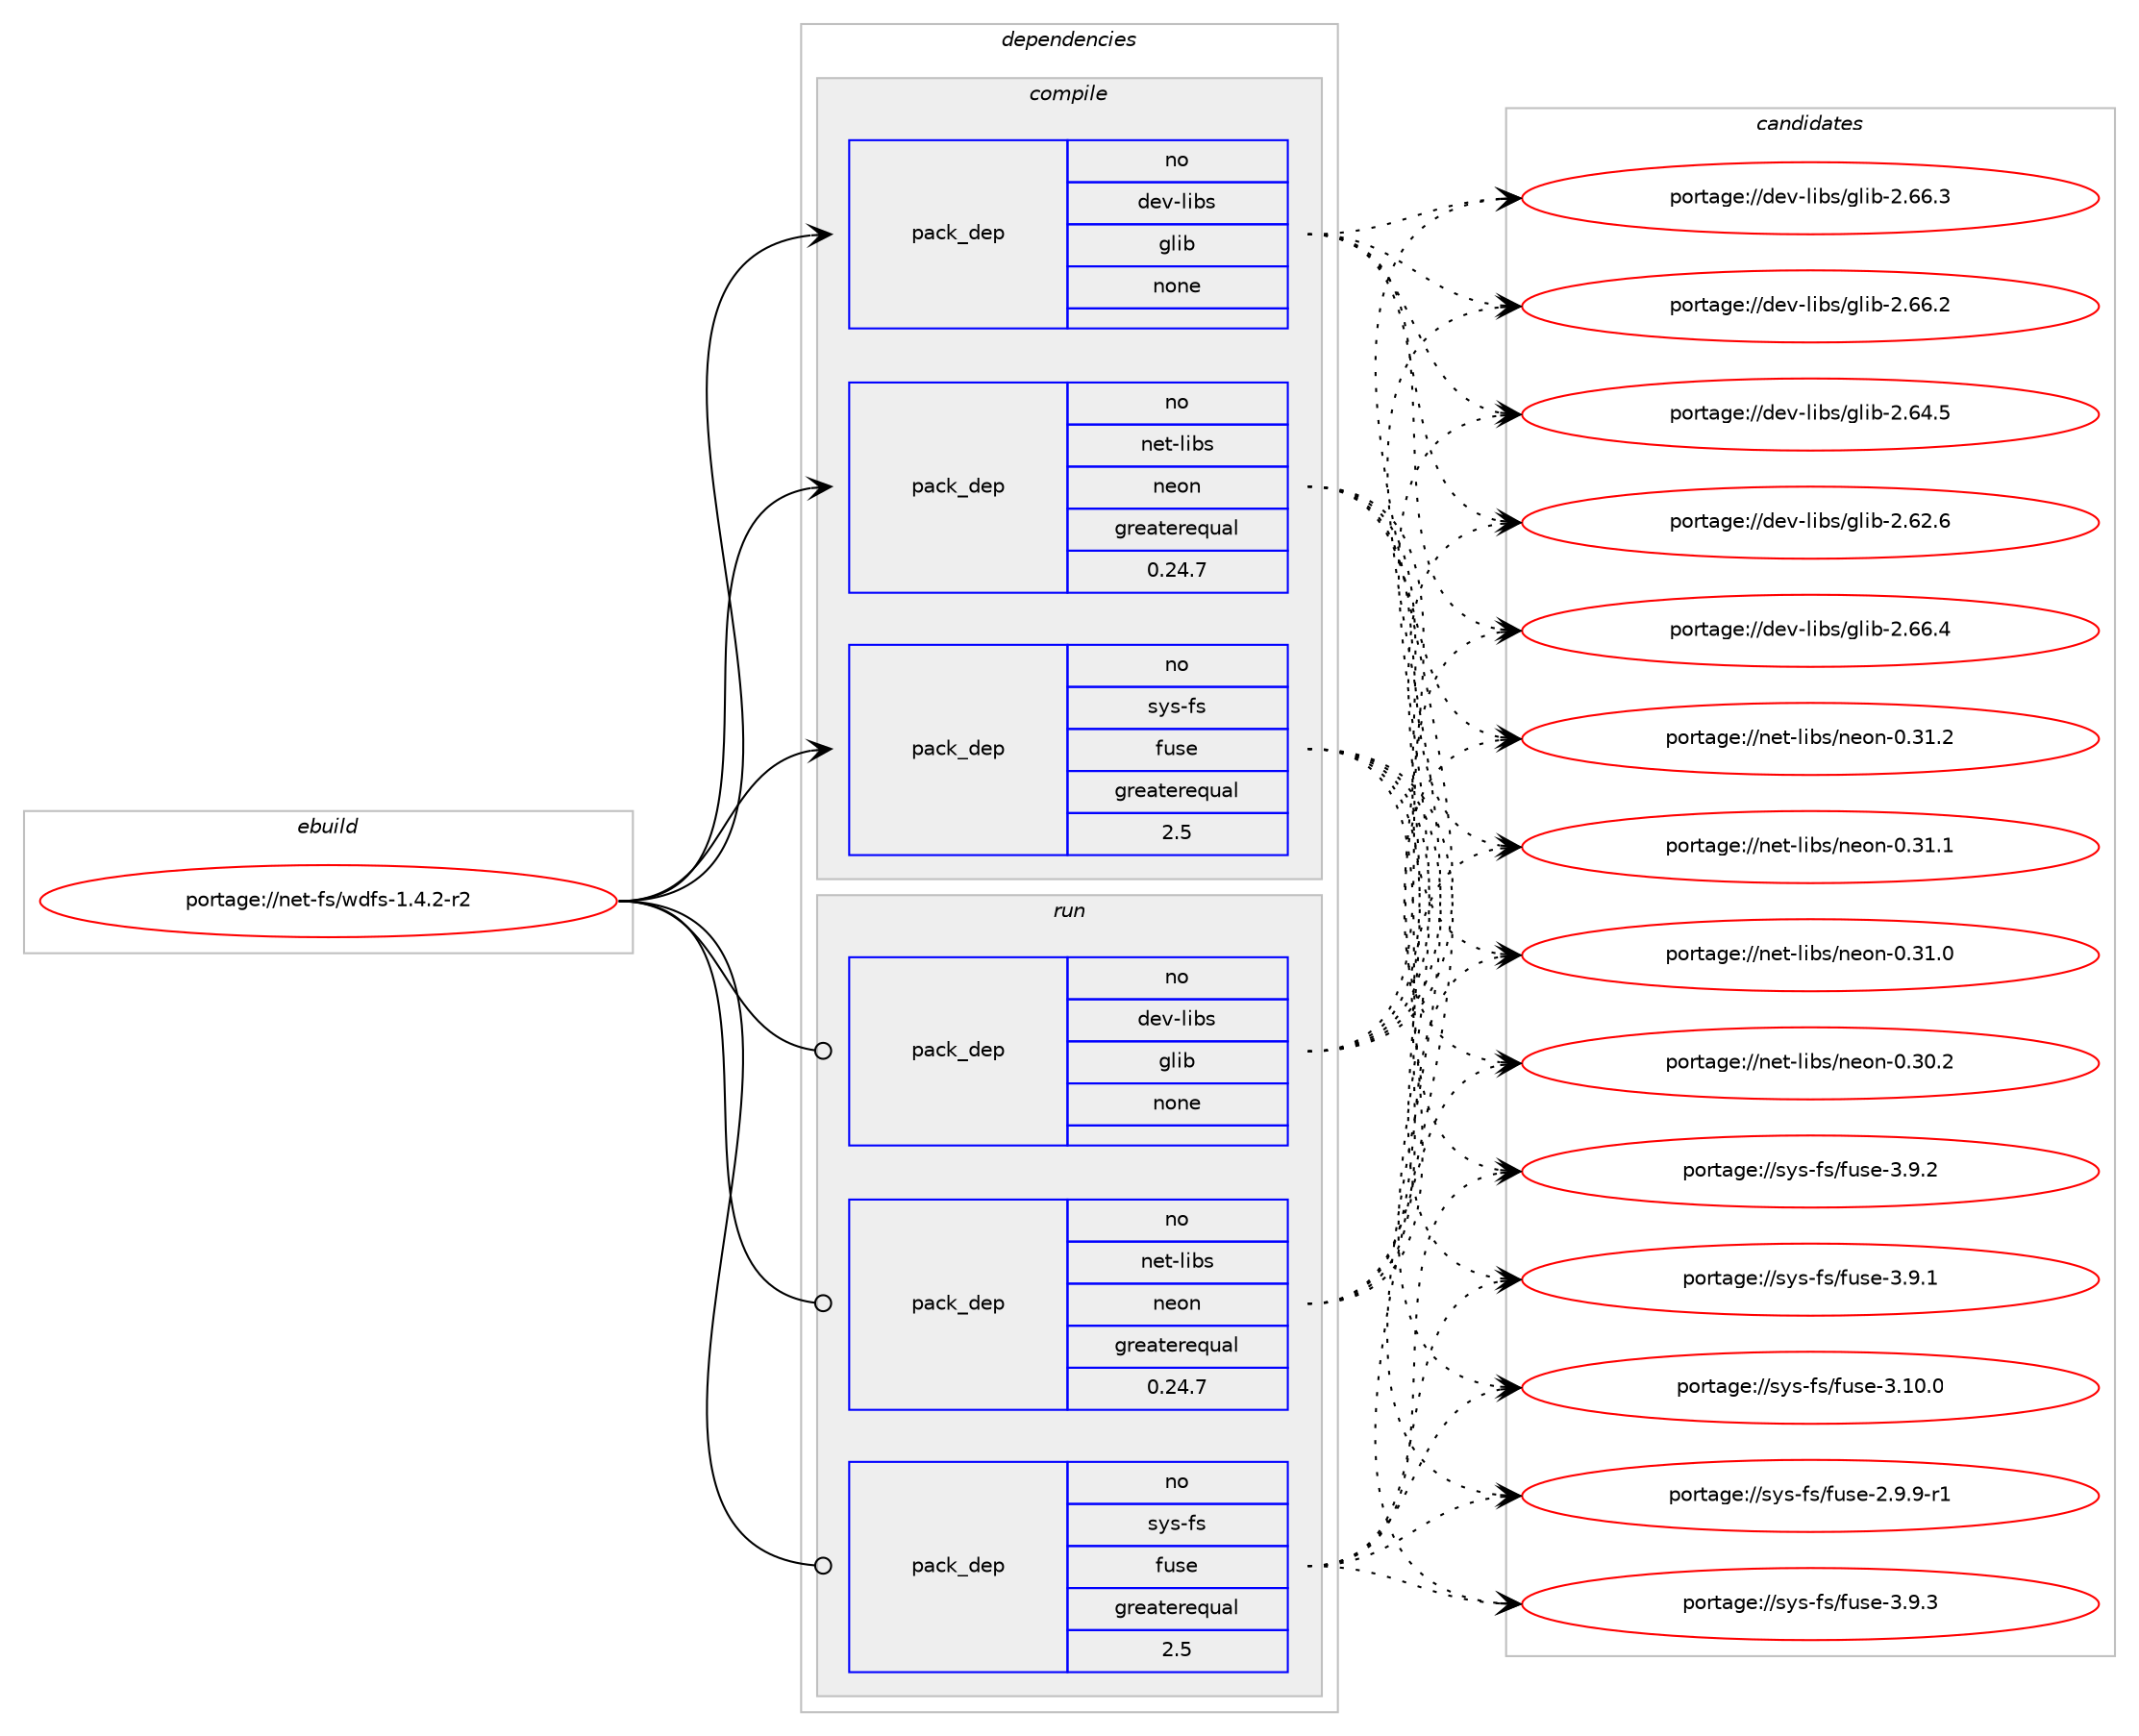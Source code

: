 digraph prolog {

# *************
# Graph options
# *************

newrank=true;
concentrate=true;
compound=true;
graph [rankdir=LR,fontname=Helvetica,fontsize=10,ranksep=1.5];#, ranksep=2.5, nodesep=0.2];
edge  [arrowhead=vee];
node  [fontname=Helvetica,fontsize=10];

# **********
# The ebuild
# **********

subgraph cluster_leftcol {
color=gray;
rank=same;
label=<<i>ebuild</i>>;
id [label="portage://net-fs/wdfs-1.4.2-r2", color=red, width=4, href="../net-fs/wdfs-1.4.2-r2.svg"];
}

# ****************
# The dependencies
# ****************

subgraph cluster_midcol {
color=gray;
label=<<i>dependencies</i>>;
subgraph cluster_compile {
fillcolor="#eeeeee";
style=filled;
label=<<i>compile</i>>;
subgraph pack8311 {
dependency11967 [label=<<TABLE BORDER="0" CELLBORDER="1" CELLSPACING="0" CELLPADDING="4" WIDTH="220"><TR><TD ROWSPAN="6" CELLPADDING="30">pack_dep</TD></TR><TR><TD WIDTH="110">no</TD></TR><TR><TD>dev-libs</TD></TR><TR><TD>glib</TD></TR><TR><TD>none</TD></TR><TR><TD></TD></TR></TABLE>>, shape=none, color=blue];
}
id:e -> dependency11967:w [weight=20,style="solid",arrowhead="vee"];
subgraph pack8312 {
dependency11968 [label=<<TABLE BORDER="0" CELLBORDER="1" CELLSPACING="0" CELLPADDING="4" WIDTH="220"><TR><TD ROWSPAN="6" CELLPADDING="30">pack_dep</TD></TR><TR><TD WIDTH="110">no</TD></TR><TR><TD>net-libs</TD></TR><TR><TD>neon</TD></TR><TR><TD>greaterequal</TD></TR><TR><TD>0.24.7</TD></TR></TABLE>>, shape=none, color=blue];
}
id:e -> dependency11968:w [weight=20,style="solid",arrowhead="vee"];
subgraph pack8313 {
dependency11969 [label=<<TABLE BORDER="0" CELLBORDER="1" CELLSPACING="0" CELLPADDING="4" WIDTH="220"><TR><TD ROWSPAN="6" CELLPADDING="30">pack_dep</TD></TR><TR><TD WIDTH="110">no</TD></TR><TR><TD>sys-fs</TD></TR><TR><TD>fuse</TD></TR><TR><TD>greaterequal</TD></TR><TR><TD>2.5</TD></TR></TABLE>>, shape=none, color=blue];
}
id:e -> dependency11969:w [weight=20,style="solid",arrowhead="vee"];
}
subgraph cluster_compileandrun {
fillcolor="#eeeeee";
style=filled;
label=<<i>compile and run</i>>;
}
subgraph cluster_run {
fillcolor="#eeeeee";
style=filled;
label=<<i>run</i>>;
subgraph pack8314 {
dependency11970 [label=<<TABLE BORDER="0" CELLBORDER="1" CELLSPACING="0" CELLPADDING="4" WIDTH="220"><TR><TD ROWSPAN="6" CELLPADDING="30">pack_dep</TD></TR><TR><TD WIDTH="110">no</TD></TR><TR><TD>dev-libs</TD></TR><TR><TD>glib</TD></TR><TR><TD>none</TD></TR><TR><TD></TD></TR></TABLE>>, shape=none, color=blue];
}
id:e -> dependency11970:w [weight=20,style="solid",arrowhead="odot"];
subgraph pack8315 {
dependency11971 [label=<<TABLE BORDER="0" CELLBORDER="1" CELLSPACING="0" CELLPADDING="4" WIDTH="220"><TR><TD ROWSPAN="6" CELLPADDING="30">pack_dep</TD></TR><TR><TD WIDTH="110">no</TD></TR><TR><TD>net-libs</TD></TR><TR><TD>neon</TD></TR><TR><TD>greaterequal</TD></TR><TR><TD>0.24.7</TD></TR></TABLE>>, shape=none, color=blue];
}
id:e -> dependency11971:w [weight=20,style="solid",arrowhead="odot"];
subgraph pack8316 {
dependency11972 [label=<<TABLE BORDER="0" CELLBORDER="1" CELLSPACING="0" CELLPADDING="4" WIDTH="220"><TR><TD ROWSPAN="6" CELLPADDING="30">pack_dep</TD></TR><TR><TD WIDTH="110">no</TD></TR><TR><TD>sys-fs</TD></TR><TR><TD>fuse</TD></TR><TR><TD>greaterequal</TD></TR><TR><TD>2.5</TD></TR></TABLE>>, shape=none, color=blue];
}
id:e -> dependency11972:w [weight=20,style="solid",arrowhead="odot"];
}
}

# **************
# The candidates
# **************

subgraph cluster_choices {
rank=same;
color=gray;
label=<<i>candidates</i>>;

subgraph choice8311 {
color=black;
nodesep=1;
choice1001011184510810598115471031081059845504654544652 [label="portage://dev-libs/glib-2.66.4", color=red, width=4,href="../dev-libs/glib-2.66.4.svg"];
choice1001011184510810598115471031081059845504654544651 [label="portage://dev-libs/glib-2.66.3", color=red, width=4,href="../dev-libs/glib-2.66.3.svg"];
choice1001011184510810598115471031081059845504654544650 [label="portage://dev-libs/glib-2.66.2", color=red, width=4,href="../dev-libs/glib-2.66.2.svg"];
choice1001011184510810598115471031081059845504654524653 [label="portage://dev-libs/glib-2.64.5", color=red, width=4,href="../dev-libs/glib-2.64.5.svg"];
choice1001011184510810598115471031081059845504654504654 [label="portage://dev-libs/glib-2.62.6", color=red, width=4,href="../dev-libs/glib-2.62.6.svg"];
dependency11967:e -> choice1001011184510810598115471031081059845504654544652:w [style=dotted,weight="100"];
dependency11967:e -> choice1001011184510810598115471031081059845504654544651:w [style=dotted,weight="100"];
dependency11967:e -> choice1001011184510810598115471031081059845504654544650:w [style=dotted,weight="100"];
dependency11967:e -> choice1001011184510810598115471031081059845504654524653:w [style=dotted,weight="100"];
dependency11967:e -> choice1001011184510810598115471031081059845504654504654:w [style=dotted,weight="100"];
}
subgraph choice8312 {
color=black;
nodesep=1;
choice11010111645108105981154711010111111045484651494650 [label="portage://net-libs/neon-0.31.2", color=red, width=4,href="../net-libs/neon-0.31.2.svg"];
choice11010111645108105981154711010111111045484651494649 [label="portage://net-libs/neon-0.31.1", color=red, width=4,href="../net-libs/neon-0.31.1.svg"];
choice11010111645108105981154711010111111045484651494648 [label="portage://net-libs/neon-0.31.0", color=red, width=4,href="../net-libs/neon-0.31.0.svg"];
choice11010111645108105981154711010111111045484651484650 [label="portage://net-libs/neon-0.30.2", color=red, width=4,href="../net-libs/neon-0.30.2.svg"];
dependency11968:e -> choice11010111645108105981154711010111111045484651494650:w [style=dotted,weight="100"];
dependency11968:e -> choice11010111645108105981154711010111111045484651494649:w [style=dotted,weight="100"];
dependency11968:e -> choice11010111645108105981154711010111111045484651494648:w [style=dotted,weight="100"];
dependency11968:e -> choice11010111645108105981154711010111111045484651484650:w [style=dotted,weight="100"];
}
subgraph choice8313 {
color=black;
nodesep=1;
choice1151211154510211547102117115101455146574651 [label="portage://sys-fs/fuse-3.9.3", color=red, width=4,href="../sys-fs/fuse-3.9.3.svg"];
choice1151211154510211547102117115101455146574650 [label="portage://sys-fs/fuse-3.9.2", color=red, width=4,href="../sys-fs/fuse-3.9.2.svg"];
choice1151211154510211547102117115101455146574649 [label="portage://sys-fs/fuse-3.9.1", color=red, width=4,href="../sys-fs/fuse-3.9.1.svg"];
choice115121115451021154710211711510145514649484648 [label="portage://sys-fs/fuse-3.10.0", color=red, width=4,href="../sys-fs/fuse-3.10.0.svg"];
choice11512111545102115471021171151014550465746574511449 [label="portage://sys-fs/fuse-2.9.9-r1", color=red, width=4,href="../sys-fs/fuse-2.9.9-r1.svg"];
dependency11969:e -> choice1151211154510211547102117115101455146574651:w [style=dotted,weight="100"];
dependency11969:e -> choice1151211154510211547102117115101455146574650:w [style=dotted,weight="100"];
dependency11969:e -> choice1151211154510211547102117115101455146574649:w [style=dotted,weight="100"];
dependency11969:e -> choice115121115451021154710211711510145514649484648:w [style=dotted,weight="100"];
dependency11969:e -> choice11512111545102115471021171151014550465746574511449:w [style=dotted,weight="100"];
}
subgraph choice8314 {
color=black;
nodesep=1;
choice1001011184510810598115471031081059845504654544652 [label="portage://dev-libs/glib-2.66.4", color=red, width=4,href="../dev-libs/glib-2.66.4.svg"];
choice1001011184510810598115471031081059845504654544651 [label="portage://dev-libs/glib-2.66.3", color=red, width=4,href="../dev-libs/glib-2.66.3.svg"];
choice1001011184510810598115471031081059845504654544650 [label="portage://dev-libs/glib-2.66.2", color=red, width=4,href="../dev-libs/glib-2.66.2.svg"];
choice1001011184510810598115471031081059845504654524653 [label="portage://dev-libs/glib-2.64.5", color=red, width=4,href="../dev-libs/glib-2.64.5.svg"];
choice1001011184510810598115471031081059845504654504654 [label="portage://dev-libs/glib-2.62.6", color=red, width=4,href="../dev-libs/glib-2.62.6.svg"];
dependency11970:e -> choice1001011184510810598115471031081059845504654544652:w [style=dotted,weight="100"];
dependency11970:e -> choice1001011184510810598115471031081059845504654544651:w [style=dotted,weight="100"];
dependency11970:e -> choice1001011184510810598115471031081059845504654544650:w [style=dotted,weight="100"];
dependency11970:e -> choice1001011184510810598115471031081059845504654524653:w [style=dotted,weight="100"];
dependency11970:e -> choice1001011184510810598115471031081059845504654504654:w [style=dotted,weight="100"];
}
subgraph choice8315 {
color=black;
nodesep=1;
choice11010111645108105981154711010111111045484651494650 [label="portage://net-libs/neon-0.31.2", color=red, width=4,href="../net-libs/neon-0.31.2.svg"];
choice11010111645108105981154711010111111045484651494649 [label="portage://net-libs/neon-0.31.1", color=red, width=4,href="../net-libs/neon-0.31.1.svg"];
choice11010111645108105981154711010111111045484651494648 [label="portage://net-libs/neon-0.31.0", color=red, width=4,href="../net-libs/neon-0.31.0.svg"];
choice11010111645108105981154711010111111045484651484650 [label="portage://net-libs/neon-0.30.2", color=red, width=4,href="../net-libs/neon-0.30.2.svg"];
dependency11971:e -> choice11010111645108105981154711010111111045484651494650:w [style=dotted,weight="100"];
dependency11971:e -> choice11010111645108105981154711010111111045484651494649:w [style=dotted,weight="100"];
dependency11971:e -> choice11010111645108105981154711010111111045484651494648:w [style=dotted,weight="100"];
dependency11971:e -> choice11010111645108105981154711010111111045484651484650:w [style=dotted,weight="100"];
}
subgraph choice8316 {
color=black;
nodesep=1;
choice1151211154510211547102117115101455146574651 [label="portage://sys-fs/fuse-3.9.3", color=red, width=4,href="../sys-fs/fuse-3.9.3.svg"];
choice1151211154510211547102117115101455146574650 [label="portage://sys-fs/fuse-3.9.2", color=red, width=4,href="../sys-fs/fuse-3.9.2.svg"];
choice1151211154510211547102117115101455146574649 [label="portage://sys-fs/fuse-3.9.1", color=red, width=4,href="../sys-fs/fuse-3.9.1.svg"];
choice115121115451021154710211711510145514649484648 [label="portage://sys-fs/fuse-3.10.0", color=red, width=4,href="../sys-fs/fuse-3.10.0.svg"];
choice11512111545102115471021171151014550465746574511449 [label="portage://sys-fs/fuse-2.9.9-r1", color=red, width=4,href="../sys-fs/fuse-2.9.9-r1.svg"];
dependency11972:e -> choice1151211154510211547102117115101455146574651:w [style=dotted,weight="100"];
dependency11972:e -> choice1151211154510211547102117115101455146574650:w [style=dotted,weight="100"];
dependency11972:e -> choice1151211154510211547102117115101455146574649:w [style=dotted,weight="100"];
dependency11972:e -> choice115121115451021154710211711510145514649484648:w [style=dotted,weight="100"];
dependency11972:e -> choice11512111545102115471021171151014550465746574511449:w [style=dotted,weight="100"];
}
}

}
